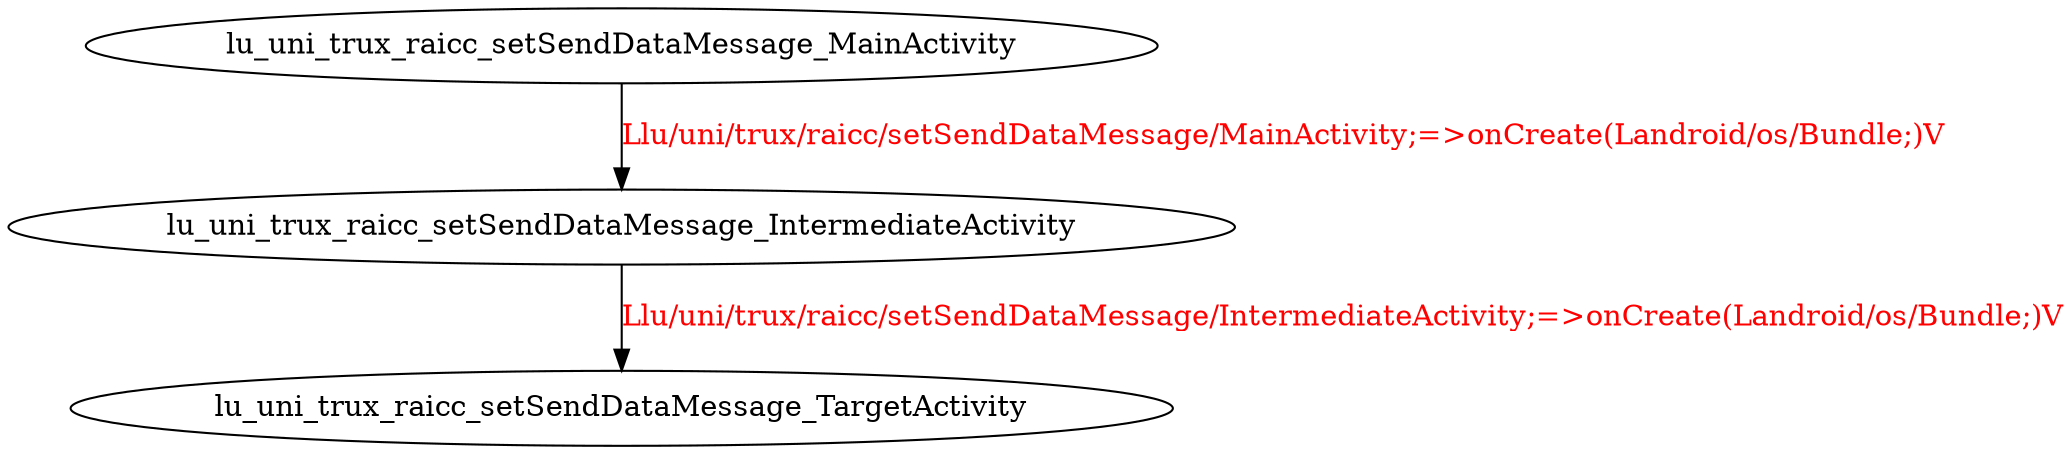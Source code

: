 digraph G {
lu_uni_trux_raicc_setSendDataMessage_IntermediateActivity -> lu_uni_trux_raicc_setSendDataMessage_TargetActivity [label="Llu/uni/trux/raicc/setSendDataMessage/IntermediateActivity;=>onCreate(Landroid/os/Bundle;)V", fontcolor="red"];
lu_uni_trux_raicc_setSendDataMessage_MainActivity -> lu_uni_trux_raicc_setSendDataMessage_IntermediateActivity [label="Llu/uni/trux/raicc/setSendDataMessage/MainActivity;=>onCreate(Landroid/os/Bundle;)V", fontcolor="red"];
}